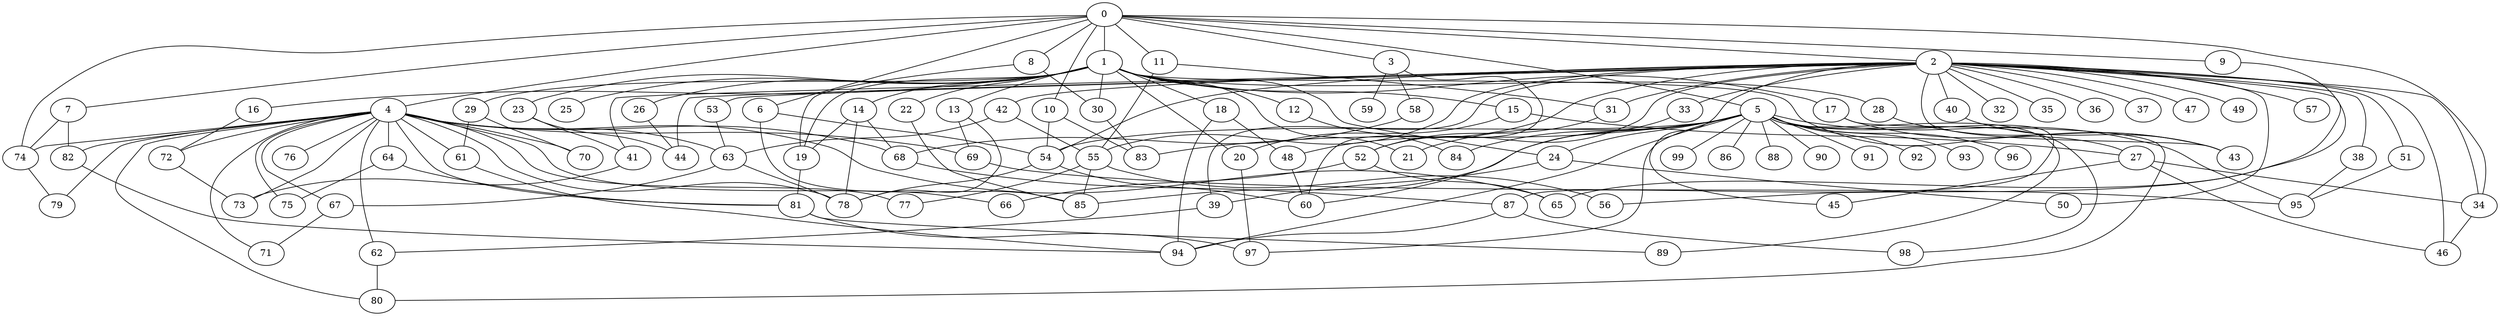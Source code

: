 
graph graphname {
    0 -- 1
0 -- 2
0 -- 3
0 -- 4
0 -- 5
0 -- 6
0 -- 7
0 -- 8
0 -- 9
0 -- 10
0 -- 11
0 -- 34
0 -- 74
1 -- 12
1 -- 13
1 -- 14
1 -- 15
1 -- 16
1 -- 17
1 -- 18
1 -- 19
1 -- 20
1 -- 21
1 -- 22
1 -- 23
1 -- 24
1 -- 25
1 -- 26
1 -- 27
1 -- 28
1 -- 29
1 -- 30
2 -- 31
2 -- 32
2 -- 33
2 -- 34
2 -- 35
2 -- 36
2 -- 37
2 -- 38
2 -- 39
2 -- 40
2 -- 41
2 -- 42
2 -- 43
2 -- 44
2 -- 45
2 -- 46
2 -- 47
2 -- 48
2 -- 49
2 -- 50
2 -- 51
2 -- 52
2 -- 53
2 -- 54
2 -- 55
2 -- 56
2 -- 57
3 -- 58
3 -- 59
3 -- 60
4 -- 61
4 -- 62
4 -- 63
4 -- 64
4 -- 65
4 -- 66
4 -- 67
4 -- 68
4 -- 69
4 -- 70
4 -- 71
4 -- 72
4 -- 73
4 -- 74
4 -- 75
4 -- 76
4 -- 77
4 -- 78
4 -- 79
4 -- 80
4 -- 81
4 -- 82
5 -- 96
5 -- 98
5 -- 99
5 -- 97
5 -- 83
5 -- 84
5 -- 85
5 -- 86
5 -- 87
5 -- 88
5 -- 89
5 -- 90
5 -- 91
5 -- 92
5 -- 93
5 -- 94
5 -- 95
5 -- 54
5 -- 21
5 -- 24
6 -- 54
6 -- 85
7 -- 82
7 -- 74
8 -- 19
8 -- 30
9 -- 65
10 -- 83
10 -- 54
11 -- 31
11 -- 55
12 -- 84
13 -- 78
13 -- 69
14 -- 68
14 -- 19
14 -- 78
15 -- 27
15 -- 20
16 -- 72
17 -- 43
17 -- 80
18 -- 48
18 -- 94
19 -- 81
20 -- 97
22 -- 85
23 -- 41
23 -- 44
24 -- 50
24 -- 39
26 -- 44
27 -- 46
27 -- 45
27 -- 34
28 -- 43
29 -- 70
29 -- 61
30 -- 83
31 -- 52
33 -- 60
34 -- 46
38 -- 95
39 -- 62
40 -- 43
41 -- 73
42 -- 63
42 -- 55
48 -- 60
51 -- 95
52 -- 65
52 -- 66
53 -- 63
54 -- 78
54 -- 60
55 -- 85
55 -- 77
55 -- 56
58 -- 68
61 -- 94
62 -- 80
63 -- 67
63 -- 78
64 -- 81
64 -- 75
67 -- 71
68 -- 87
69 -- 95
72 -- 73
74 -- 79
81 -- 89
81 -- 97
82 -- 94
87 -- 94
87 -- 98

}
